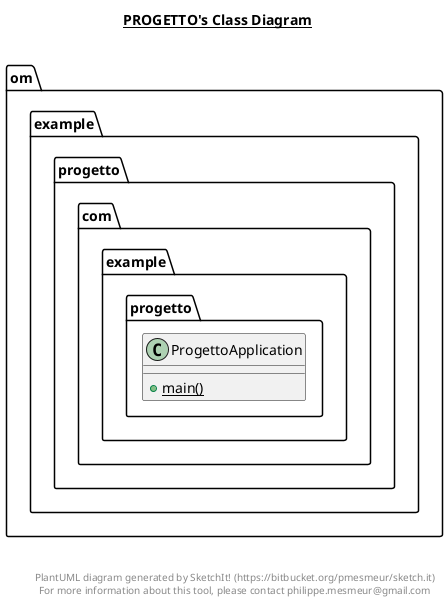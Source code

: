 @startuml

title __PROGETTO's Class Diagram__\n

    namespace om.example.progetto {
      class com.example.progetto.ProgettoApplication {
          {static} + main()
      }
    }

  



right footer


PlantUML diagram generated by SketchIt! (https://bitbucket.org/pmesmeur/sketch.it)
For more information about this tool, please contact philippe.mesmeur@gmail.com
endfooter

@enduml
